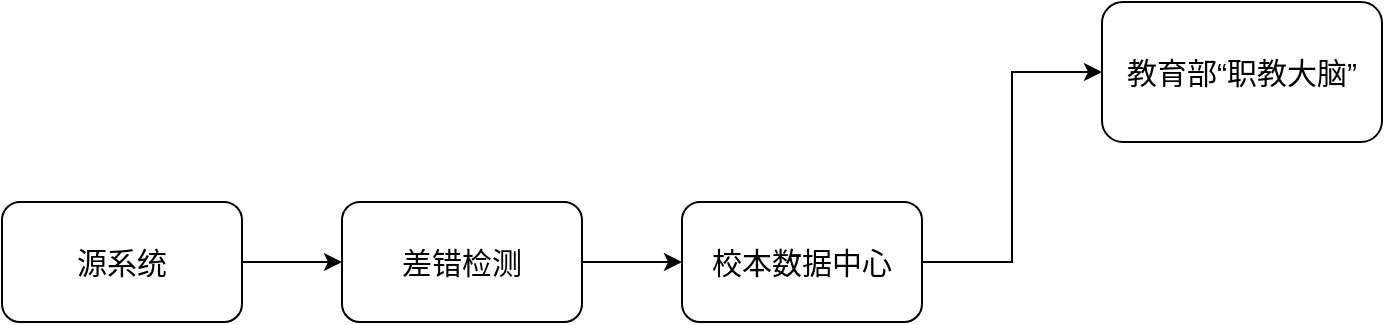 <mxfile version="21.2.9" type="github">
  <diagram name="第 1 页" id="IfpNn29vA9uHxHAfNvu7">
    <mxGraphModel dx="984" dy="587" grid="1" gridSize="10" guides="1" tooltips="1" connect="1" arrows="1" fold="1" page="1" pageScale="1" pageWidth="827" pageHeight="1169" math="0" shadow="0">
      <root>
        <mxCell id="0" />
        <mxCell id="1" parent="0" />
        <mxCell id="78EI0Qdi8LBcMUlXU2q6-4" value="" style="edgeStyle=orthogonalEdgeStyle;rounded=0;orthogonalLoop=1;jettySize=auto;html=1;fontSize=15;" edge="1" parent="1" source="78EI0Qdi8LBcMUlXU2q6-1" target="78EI0Qdi8LBcMUlXU2q6-2">
          <mxGeometry relative="1" as="geometry" />
        </mxCell>
        <mxCell id="78EI0Qdi8LBcMUlXU2q6-1" value="源系统" style="rounded=1;whiteSpace=wrap;html=1;fontSize=15;" vertex="1" parent="1">
          <mxGeometry x="50" y="160" width="120" height="60" as="geometry" />
        </mxCell>
        <mxCell id="78EI0Qdi8LBcMUlXU2q6-5" value="" style="edgeStyle=orthogonalEdgeStyle;rounded=0;orthogonalLoop=1;jettySize=auto;html=1;fontSize=15;" edge="1" parent="1" source="78EI0Qdi8LBcMUlXU2q6-2" target="78EI0Qdi8LBcMUlXU2q6-3">
          <mxGeometry relative="1" as="geometry" />
        </mxCell>
        <mxCell id="78EI0Qdi8LBcMUlXU2q6-2" value="差错检测" style="rounded=1;whiteSpace=wrap;html=1;fontSize=15;" vertex="1" parent="1">
          <mxGeometry x="220" y="160" width="120" height="60" as="geometry" />
        </mxCell>
        <mxCell id="78EI0Qdi8LBcMUlXU2q6-7" style="edgeStyle=orthogonalEdgeStyle;rounded=0;orthogonalLoop=1;jettySize=auto;html=1;exitX=1;exitY=0.5;exitDx=0;exitDy=0;entryX=0;entryY=0.5;entryDx=0;entryDy=0;" edge="1" parent="1" source="78EI0Qdi8LBcMUlXU2q6-3" target="78EI0Qdi8LBcMUlXU2q6-6">
          <mxGeometry relative="1" as="geometry" />
        </mxCell>
        <mxCell id="78EI0Qdi8LBcMUlXU2q6-3" value="校本数据中心" style="rounded=1;whiteSpace=wrap;html=1;fontSize=15;" vertex="1" parent="1">
          <mxGeometry x="390" y="160" width="120" height="60" as="geometry" />
        </mxCell>
        <mxCell id="78EI0Qdi8LBcMUlXU2q6-6" value="教育部“职教大脑”" style="rounded=1;whiteSpace=wrap;html=1;fontSize=15;" vertex="1" parent="1">
          <mxGeometry x="600" y="60" width="140" height="70" as="geometry" />
        </mxCell>
      </root>
    </mxGraphModel>
  </diagram>
</mxfile>
